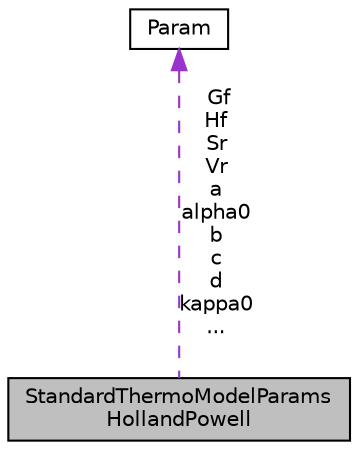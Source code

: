 digraph "StandardThermoModelParamsHollandPowell"
{
 // INTERACTIVE_SVG=YES
 // LATEX_PDF_SIZE
  bgcolor="transparent";
  edge [fontname="Helvetica",fontsize="10",labelfontname="Helvetica",labelfontsize="10"];
  node [fontname="Helvetica",fontsize="10",shape=record];
  Node1 [label="StandardThermoModelParams\lHollandPowell",height=0.2,width=0.4,color="black", fillcolor="grey75", style="filled", fontcolor="black",tooltip="The parameters in the Holland-Powell model for calculating standard thermodynamic properties of fluid..."];
  Node2 -> Node1 [dir="back",color="darkorchid3",fontsize="10",style="dashed",label=" Gf\nHf\nSr\nVr\na\nalpha0\nb\nc\nd\nkappa0\n..." ,fontname="Helvetica"];
  Node2 [label="Param",height=0.2,width=0.4,color="black",URL="$class_reaktoro_1_1_param.html",tooltip="A type used to represent the value of a parameter and its lower and upper bounds."];
}
